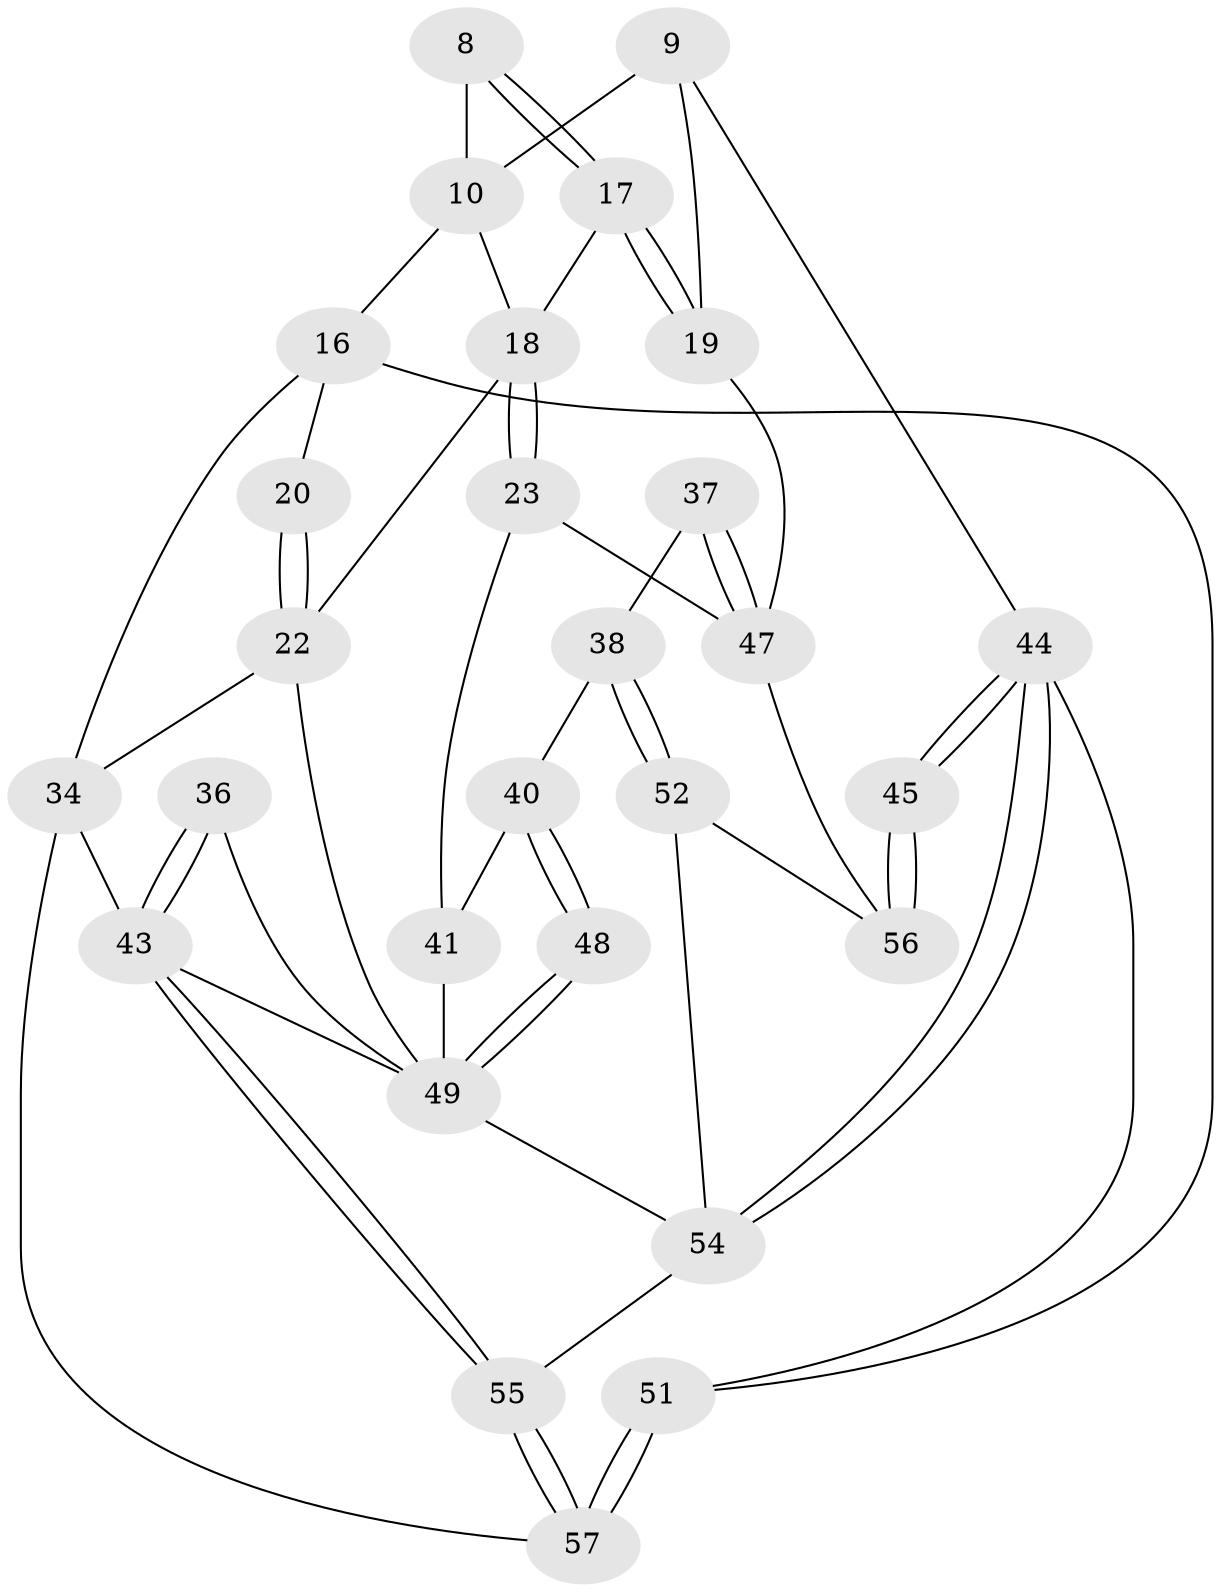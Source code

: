 // original degree distribution, {3: 0.03508771929824561, 4: 0.24561403508771928, 6: 0.19298245614035087, 5: 0.5263157894736842}
// Generated by graph-tools (version 1.1) at 2025/05/03/04/25 22:05:49]
// undirected, 28 vertices, 60 edges
graph export_dot {
graph [start="1"]
  node [color=gray90,style=filled];
  8 [pos="+0.833687926737892+0.23582054400561037",super="+7"];
  9 [pos="+1+0"];
  10 [pos="+0.40750505269799714+0",super="+3+4+5+6"];
  16 [pos="+0.3052422441019236+0.09545348693323735",super="+15+14"];
  17 [pos="+0.8708976859712183+0.40597454659189425"];
  18 [pos="+0.6766677614669925+0.4785313545748186",super="+11"];
  19 [pos="+1+0.4463901963475814"];
  20 [pos="+0.3376796001423494+0.3960270498667823",super="+13"];
  22 [pos="+0.33468720000763824+0.43397919020658987",super="+21"];
  23 [pos="+0.6614795513912182+0.5043380924931441"];
  34 [pos="+0+0.6024950390695202",super="+28+27"];
  36 [pos="+0.37240722209864563+0.7573657443747123"];
  37 [pos="+0.8210216481953594+0.7914395142159865"];
  38 [pos="+0.8210030839292038+0.791457517637407"];
  40 [pos="+0.6765731628171514+0.6621048952971456",super="+39"];
  41 [pos="+0.632704586919921+0.537682020030996",super="+24"];
  43 [pos="+0.2524824557789764+0.8497023413603778",super="+33+30+29"];
  44 [pos="+1+1"];
  45 [pos="+1+1"];
  47 [pos="+1+0.7634040854343528",super="+32"];
  48 [pos="+0.6575491295040473+0.7997750814131848"];
  49 [pos="+0.5904049594026514+0.972271295156329",super="+42+26"];
  51 [pos="+0+1"];
  52 [pos="+0.8047078373884425+0.8953954009866233"];
  54 [pos="+0.5881273369647706+1",super="+53"];
  55 [pos="+0.23739718760612458+1"];
  56 [pos="+0.8111125047623989+0.8964530645119541",super="+46"];
  57 [pos="+0.2365333868679692+1",super="+50"];
  8 -- 17;
  8 -- 17;
  8 -- 10 [weight=3];
  9 -- 10 [weight=2];
  9 -- 19;
  9 -- 44;
  10 -- 18;
  10 -- 16 [weight=2];
  16 -- 20 [weight=2];
  16 -- 51;
  16 -- 34;
  17 -- 18;
  17 -- 19;
  17 -- 19;
  18 -- 23;
  18 -- 23;
  18 -- 22;
  19 -- 47;
  20 -- 22 [weight=2];
  20 -- 22;
  22 -- 34;
  22 -- 49;
  23 -- 47;
  23 -- 41;
  34 -- 57;
  34 -- 43 [weight=2];
  36 -- 43 [weight=2];
  36 -- 43;
  36 -- 49;
  37 -- 38;
  37 -- 47 [weight=2];
  37 -- 47;
  38 -- 52;
  38 -- 52;
  38 -- 40;
  40 -- 41;
  40 -- 48 [weight=2];
  40 -- 48;
  41 -- 49 [weight=2];
  43 -- 55;
  43 -- 55;
  43 -- 49;
  44 -- 45;
  44 -- 45;
  44 -- 54;
  44 -- 54;
  44 -- 51;
  45 -- 56 [weight=2];
  45 -- 56;
  47 -- 56;
  48 -- 49;
  48 -- 49;
  49 -- 54;
  51 -- 57 [weight=2];
  51 -- 57;
  52 -- 56;
  52 -- 54;
  54 -- 55;
  55 -- 57;
  55 -- 57;
}
